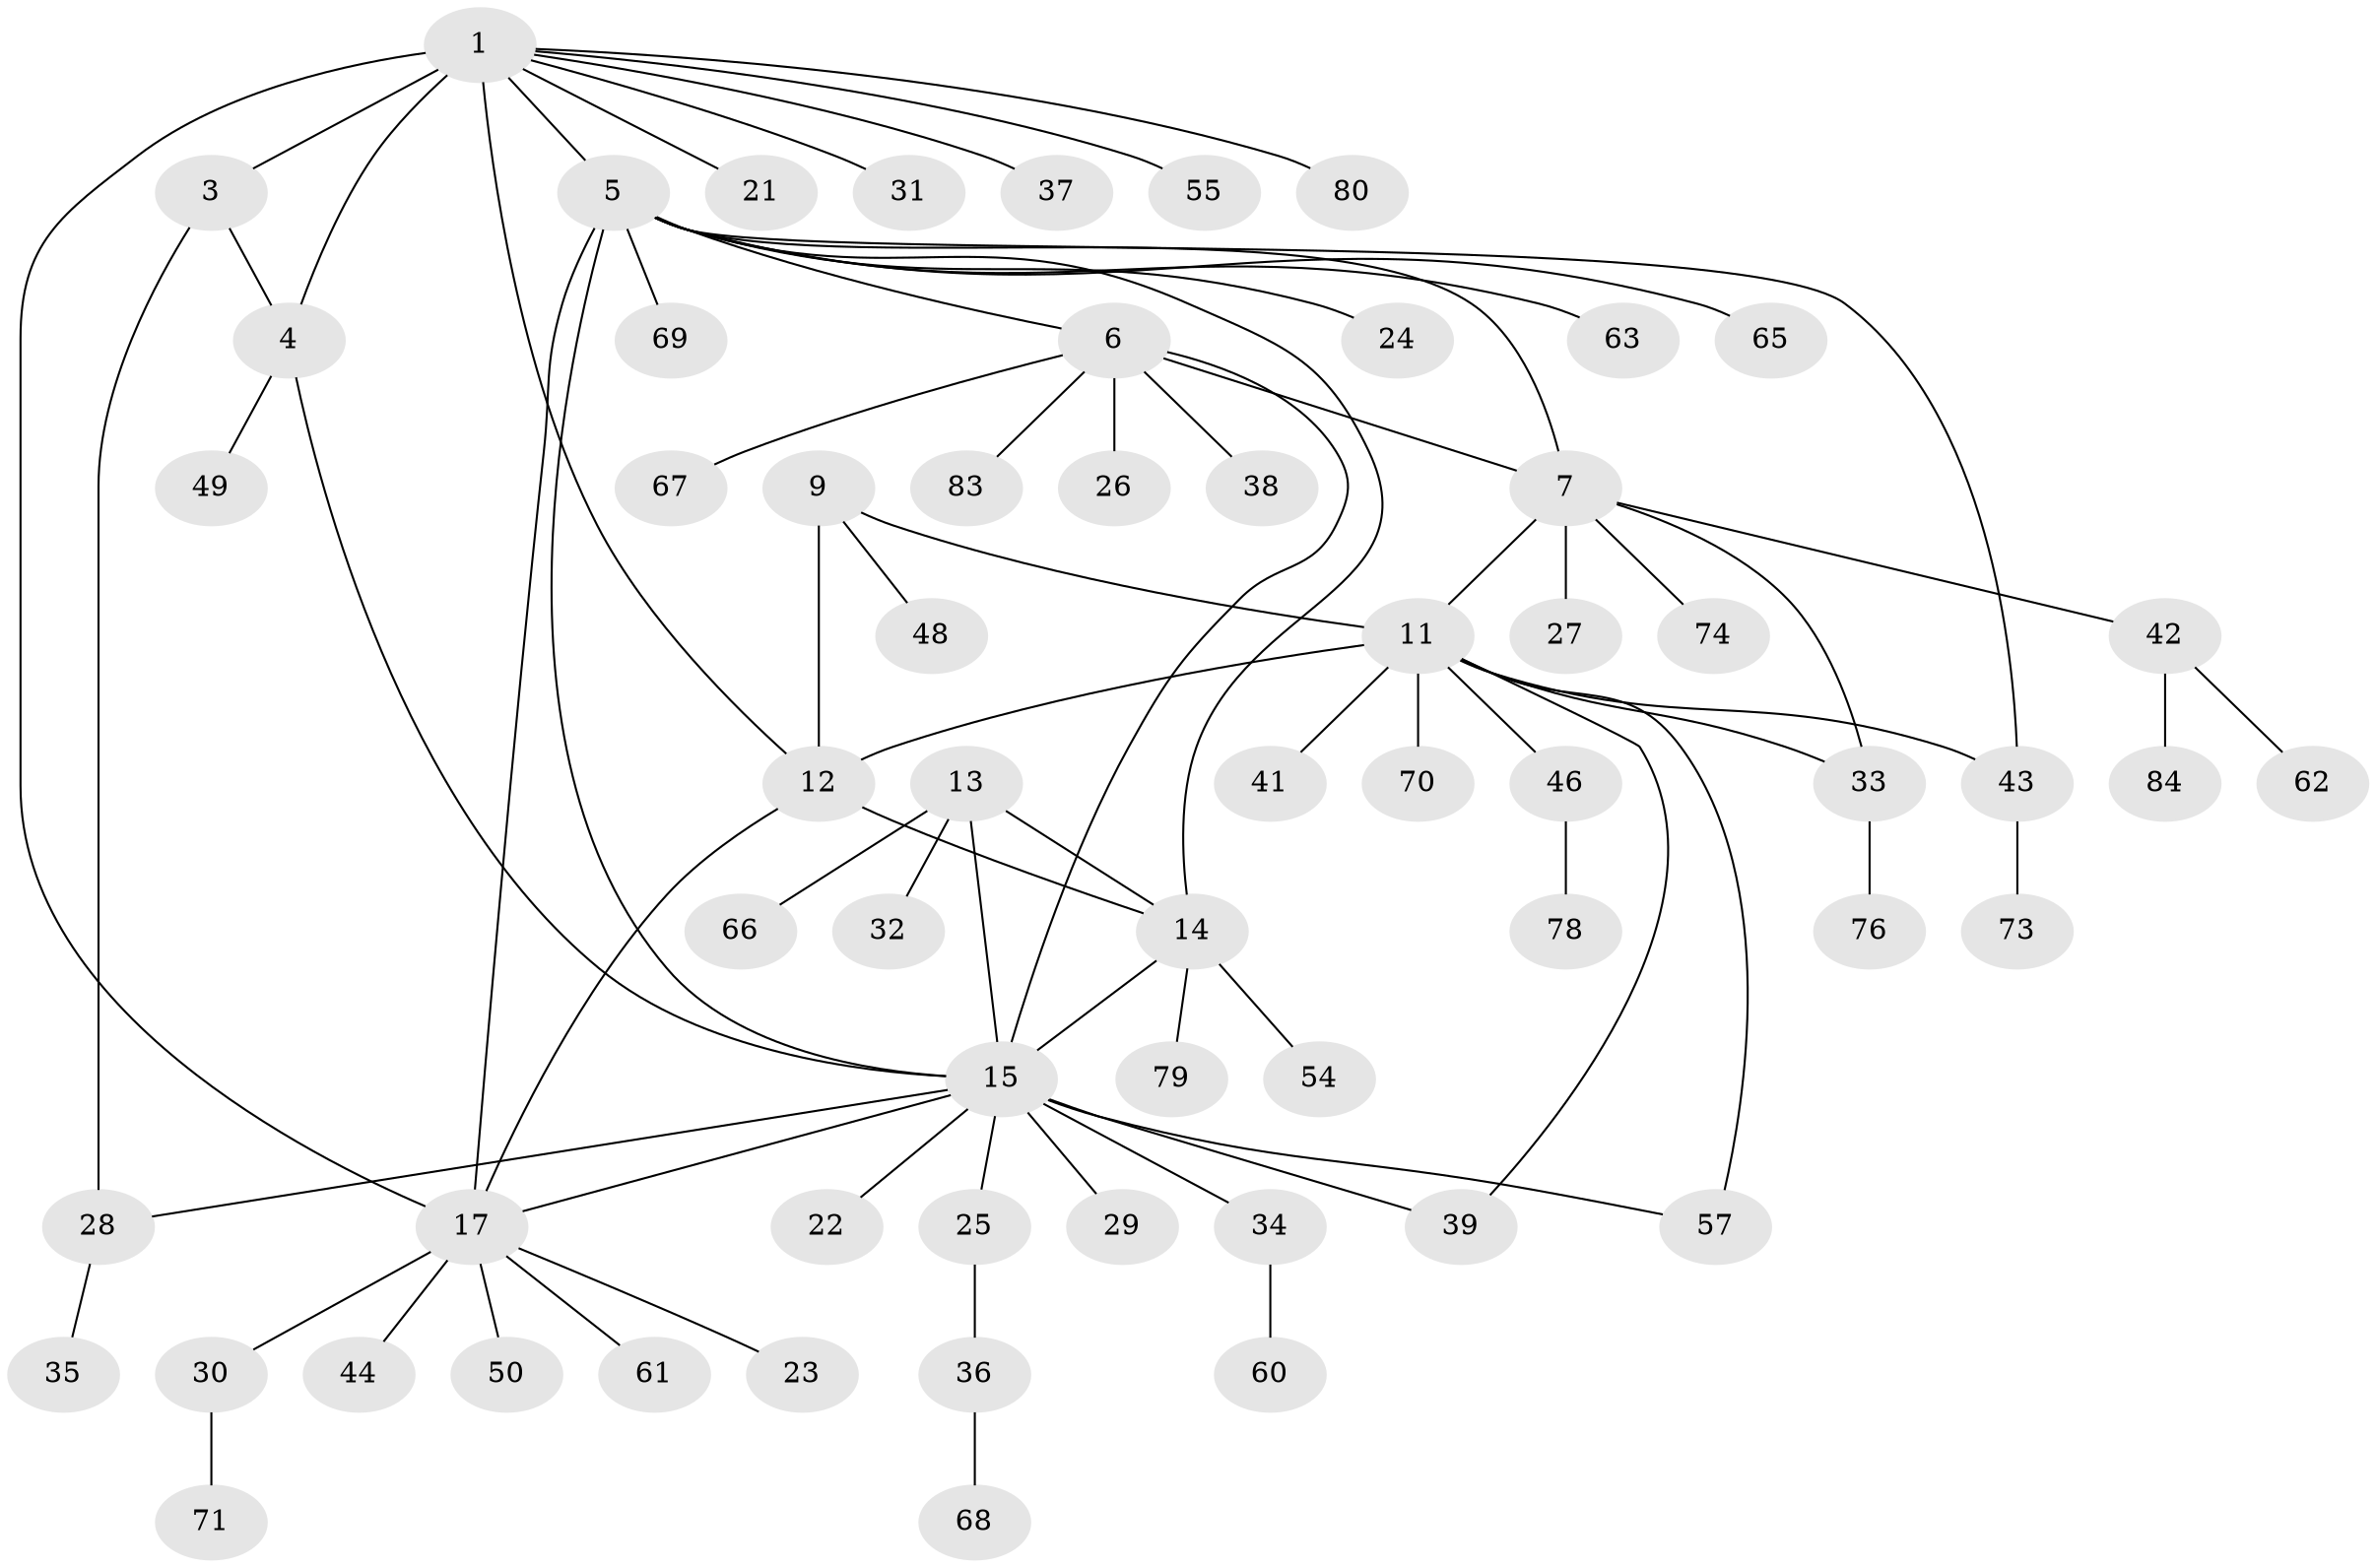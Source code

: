// original degree distribution, {7: 0.05952380952380952, 5: 0.047619047619047616, 8: 0.011904761904761904, 6: 0.03571428571428571, 9: 0.011904761904761904, 3: 0.05952380952380952, 4: 0.05952380952380952, 11: 0.011904761904761904, 12: 0.011904761904761904, 1: 0.5238095238095238, 2: 0.16666666666666666}
// Generated by graph-tools (version 1.1) at 2025/42/03/06/25 10:42:15]
// undirected, 62 vertices, 78 edges
graph export_dot {
graph [start="1"]
  node [color=gray90,style=filled];
  1 [super="+2"];
  3 [super="+72"];
  4;
  5 [super="+20"];
  6 [super="+8"];
  7 [super="+58"];
  9 [super="+10"];
  11 [super="+53"];
  12;
  13 [super="+16"];
  14 [super="+47"];
  15 [super="+19"];
  17 [super="+18"];
  21;
  22;
  23 [super="+56"];
  24;
  25;
  26;
  27;
  28;
  29;
  30;
  31;
  32;
  33 [super="+51"];
  34 [super="+82"];
  35 [super="+40"];
  36;
  37;
  38 [super="+59"];
  39 [super="+81"];
  41;
  42 [super="+75"];
  43 [super="+52"];
  44 [super="+45"];
  46;
  48;
  49 [super="+64"];
  50 [super="+77"];
  54;
  55;
  57;
  60;
  61;
  62;
  63;
  65;
  66;
  67;
  68;
  69;
  70;
  71;
  73;
  74;
  76;
  78;
  79;
  80;
  83;
  84;
  1 -- 3 [weight=2];
  1 -- 4 [weight=2];
  1 -- 21;
  1 -- 37;
  1 -- 55;
  1 -- 80;
  1 -- 5;
  1 -- 12;
  1 -- 31;
  1 -- 17;
  3 -- 4;
  3 -- 28;
  4 -- 15;
  4 -- 49;
  5 -- 6 [weight=2];
  5 -- 7;
  5 -- 63;
  5 -- 65;
  5 -- 69;
  5 -- 17 [weight=2];
  5 -- 24;
  5 -- 43;
  5 -- 15;
  5 -- 14;
  6 -- 7 [weight=2];
  6 -- 26;
  6 -- 38;
  6 -- 67;
  6 -- 83;
  6 -- 15;
  7 -- 11;
  7 -- 27;
  7 -- 33;
  7 -- 42;
  7 -- 74;
  9 -- 11 [weight=2];
  9 -- 12 [weight=2];
  9 -- 48;
  11 -- 12;
  11 -- 33;
  11 -- 39;
  11 -- 41;
  11 -- 46;
  11 -- 57;
  11 -- 70;
  11 -- 43;
  12 -- 14;
  12 -- 17;
  13 -- 14 [weight=2];
  13 -- 15 [weight=2];
  13 -- 32;
  13 -- 66;
  14 -- 15;
  14 -- 54;
  14 -- 79;
  15 -- 22;
  15 -- 25;
  15 -- 28;
  15 -- 29;
  15 -- 34;
  15 -- 57;
  15 -- 17 [weight=2];
  15 -- 39;
  17 -- 23;
  17 -- 61;
  17 -- 50;
  17 -- 44;
  17 -- 30;
  25 -- 36;
  28 -- 35;
  30 -- 71;
  33 -- 76;
  34 -- 60;
  36 -- 68;
  42 -- 62;
  42 -- 84;
  43 -- 73;
  46 -- 78;
}
